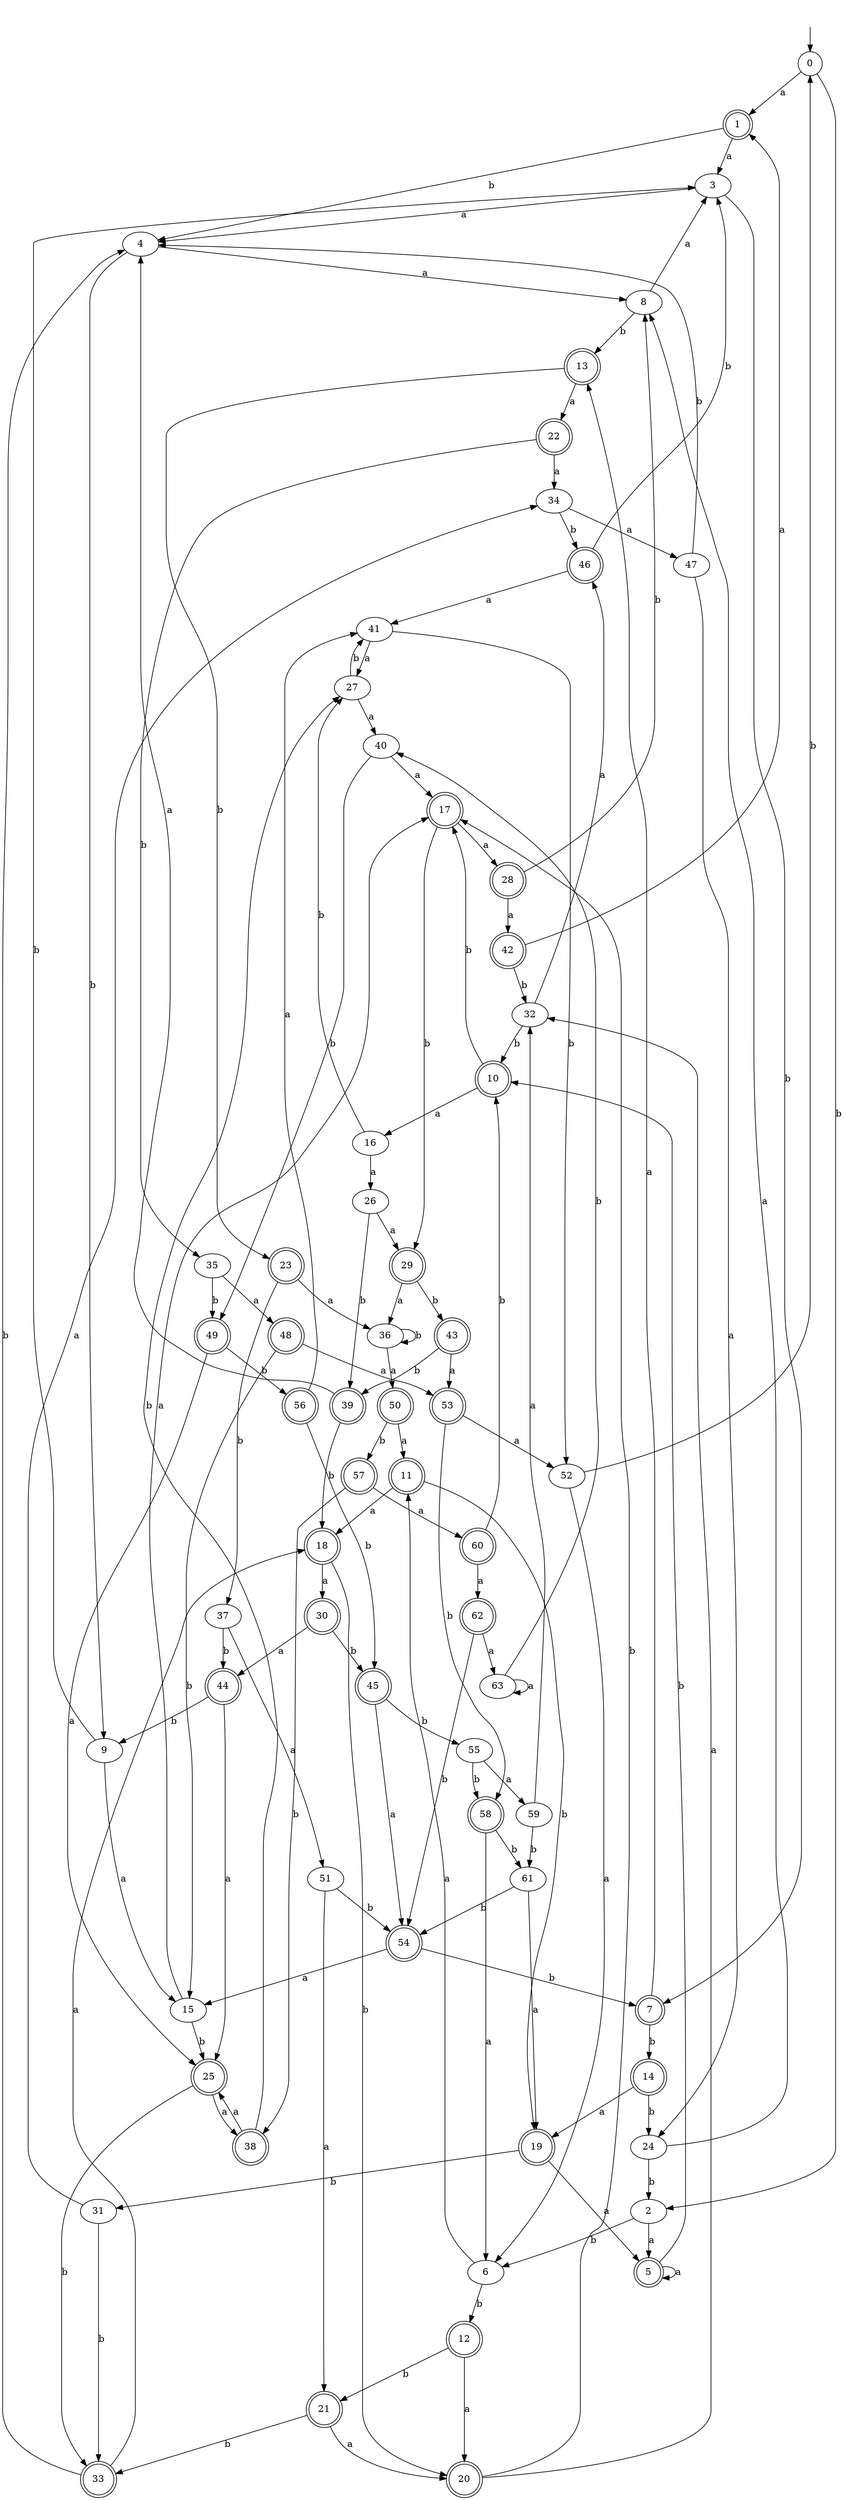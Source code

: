 digraph RandomDFA {
  __start0 [label="", shape=none];
  __start0 -> 0 [label=""];
  0 [shape=circle]
  0 -> 1 [label="a"]
  0 -> 2 [label="b"]
  1 [shape=doublecircle]
  1 -> 3 [label="a"]
  1 -> 4 [label="b"]
  2
  2 -> 5 [label="a"]
  2 -> 6 [label="b"]
  3
  3 -> 4 [label="a"]
  3 -> 7 [label="b"]
  4
  4 -> 8 [label="a"]
  4 -> 9 [label="b"]
  5 [shape=doublecircle]
  5 -> 5 [label="a"]
  5 -> 10 [label="b"]
  6
  6 -> 11 [label="a"]
  6 -> 12 [label="b"]
  7 [shape=doublecircle]
  7 -> 13 [label="a"]
  7 -> 14 [label="b"]
  8
  8 -> 3 [label="a"]
  8 -> 13 [label="b"]
  9
  9 -> 15 [label="a"]
  9 -> 3 [label="b"]
  10 [shape=doublecircle]
  10 -> 16 [label="a"]
  10 -> 17 [label="b"]
  11 [shape=doublecircle]
  11 -> 18 [label="a"]
  11 -> 19 [label="b"]
  12 [shape=doublecircle]
  12 -> 20 [label="a"]
  12 -> 21 [label="b"]
  13 [shape=doublecircle]
  13 -> 22 [label="a"]
  13 -> 23 [label="b"]
  14 [shape=doublecircle]
  14 -> 19 [label="a"]
  14 -> 24 [label="b"]
  15
  15 -> 17 [label="a"]
  15 -> 25 [label="b"]
  16
  16 -> 26 [label="a"]
  16 -> 27 [label="b"]
  17 [shape=doublecircle]
  17 -> 28 [label="a"]
  17 -> 29 [label="b"]
  18 [shape=doublecircle]
  18 -> 30 [label="a"]
  18 -> 20 [label="b"]
  19 [shape=doublecircle]
  19 -> 5 [label="a"]
  19 -> 31 [label="b"]
  20 [shape=doublecircle]
  20 -> 32 [label="a"]
  20 -> 17 [label="b"]
  21 [shape=doublecircle]
  21 -> 20 [label="a"]
  21 -> 33 [label="b"]
  22 [shape=doublecircle]
  22 -> 34 [label="a"]
  22 -> 35 [label="b"]
  23 [shape=doublecircle]
  23 -> 36 [label="a"]
  23 -> 37 [label="b"]
  24
  24 -> 8 [label="a"]
  24 -> 2 [label="b"]
  25 [shape=doublecircle]
  25 -> 38 [label="a"]
  25 -> 33 [label="b"]
  26
  26 -> 29 [label="a"]
  26 -> 39 [label="b"]
  27
  27 -> 40 [label="a"]
  27 -> 41 [label="b"]
  28 [shape=doublecircle]
  28 -> 42 [label="a"]
  28 -> 8 [label="b"]
  29 [shape=doublecircle]
  29 -> 36 [label="a"]
  29 -> 43 [label="b"]
  30 [shape=doublecircle]
  30 -> 44 [label="a"]
  30 -> 45 [label="b"]
  31
  31 -> 34 [label="a"]
  31 -> 33 [label="b"]
  32
  32 -> 46 [label="a"]
  32 -> 10 [label="b"]
  33 [shape=doublecircle]
  33 -> 18 [label="a"]
  33 -> 4 [label="b"]
  34
  34 -> 47 [label="a"]
  34 -> 46 [label="b"]
  35
  35 -> 48 [label="a"]
  35 -> 49 [label="b"]
  36
  36 -> 50 [label="a"]
  36 -> 36 [label="b"]
  37
  37 -> 51 [label="a"]
  37 -> 44 [label="b"]
  38 [shape=doublecircle]
  38 -> 25 [label="a"]
  38 -> 27 [label="b"]
  39 [shape=doublecircle]
  39 -> 4 [label="a"]
  39 -> 18 [label="b"]
  40
  40 -> 17 [label="a"]
  40 -> 49 [label="b"]
  41
  41 -> 27 [label="a"]
  41 -> 52 [label="b"]
  42 [shape=doublecircle]
  42 -> 1 [label="a"]
  42 -> 32 [label="b"]
  43 [shape=doublecircle]
  43 -> 53 [label="a"]
  43 -> 39 [label="b"]
  44 [shape=doublecircle]
  44 -> 25 [label="a"]
  44 -> 9 [label="b"]
  45 [shape=doublecircle]
  45 -> 54 [label="a"]
  45 -> 55 [label="b"]
  46 [shape=doublecircle]
  46 -> 41 [label="a"]
  46 -> 3 [label="b"]
  47
  47 -> 24 [label="a"]
  47 -> 4 [label="b"]
  48 [shape=doublecircle]
  48 -> 53 [label="a"]
  48 -> 15 [label="b"]
  49 [shape=doublecircle]
  49 -> 25 [label="a"]
  49 -> 56 [label="b"]
  50 [shape=doublecircle]
  50 -> 11 [label="a"]
  50 -> 57 [label="b"]
  51
  51 -> 21 [label="a"]
  51 -> 54 [label="b"]
  52
  52 -> 6 [label="a"]
  52 -> 0 [label="b"]
  53 [shape=doublecircle]
  53 -> 52 [label="a"]
  53 -> 58 [label="b"]
  54 [shape=doublecircle]
  54 -> 15 [label="a"]
  54 -> 7 [label="b"]
  55
  55 -> 59 [label="a"]
  55 -> 58 [label="b"]
  56 [shape=doublecircle]
  56 -> 41 [label="a"]
  56 -> 45 [label="b"]
  57 [shape=doublecircle]
  57 -> 60 [label="a"]
  57 -> 38 [label="b"]
  58 [shape=doublecircle]
  58 -> 6 [label="a"]
  58 -> 61 [label="b"]
  59
  59 -> 32 [label="a"]
  59 -> 61 [label="b"]
  60 [shape=doublecircle]
  60 -> 62 [label="a"]
  60 -> 10 [label="b"]
  61
  61 -> 19 [label="a"]
  61 -> 54 [label="b"]
  62 [shape=doublecircle]
  62 -> 63 [label="a"]
  62 -> 54 [label="b"]
  63
  63 -> 63 [label="a"]
  63 -> 40 [label="b"]
}
